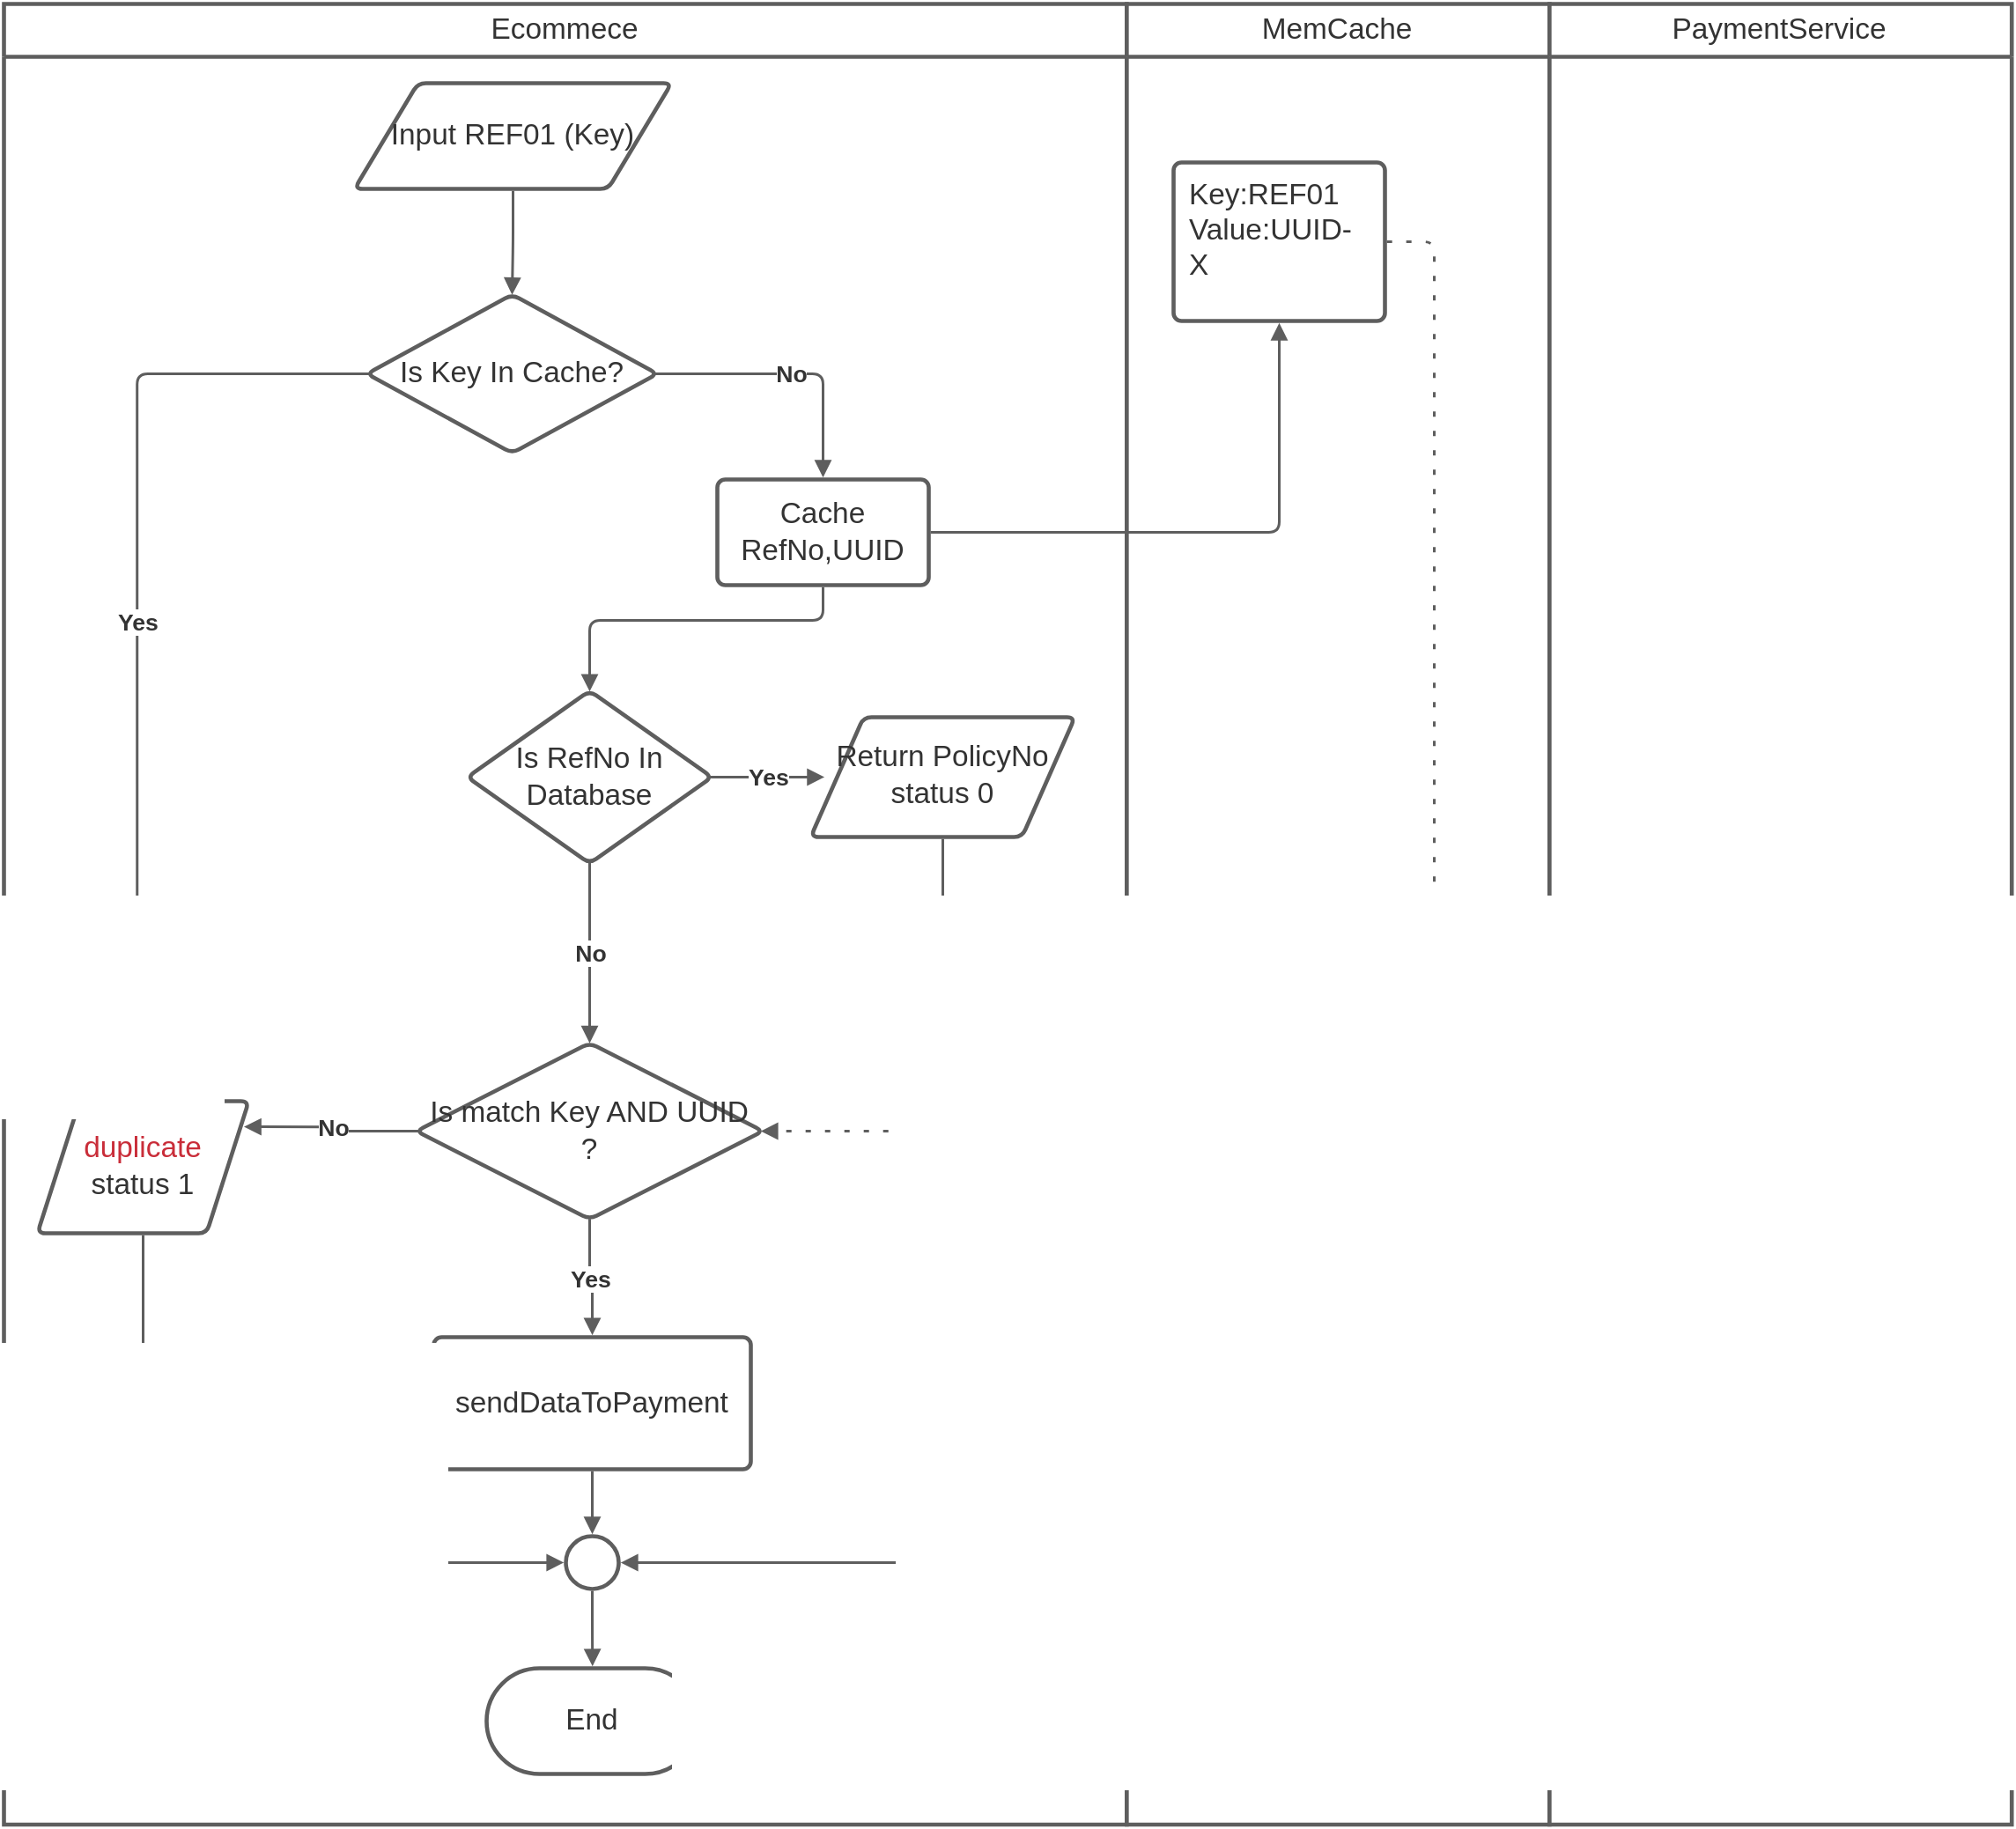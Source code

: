 <mxfile version="14.8.4" type="github">
  <diagram id="IJQTIVz0XBHhtz7GeEmy" name="Page-1">
    <mxGraphModel dx="1509" dy="2175" grid="1" gridSize="10" guides="1" tooltips="1" connect="1" arrows="1" fold="1" page="1" pageScale="1" pageWidth="827" pageHeight="1169" math="0" shadow="0">
      <root>
        <mxCell id="0" />
        <mxCell id="1" parent="0" />
        <mxCell id="G-4nyz9Tfzs4VZ82WxkJ-1" value="" style="fillColor=none;strokeColor=none;pointerEvents=0;fontStyle=0;html=1;whiteSpace=wrap;container=1;collapsible=0;childLayout=stackLayout;resizeParent=1;dropTarget=0;whiteSpace=wrap;fontSize=13;spacing=0;strokeOpacity=100;rounded=1;absoluteArcSize=1;arcSize=9;strokeWidth=2.3;" vertex="1" parent="1">
          <mxGeometry x="108" y="-640" width="1139.85" height="1033.75" as="geometry" />
        </mxCell>
        <mxCell id="G-4nyz9Tfzs4VZ82WxkJ-2" value="Ecommece" style="swimlane;html=1;whiteSpace=wrap;container=1;connectable=0;collapsible=0;fontStyle=0;startSize=30;dropTarget=0;rounded=0;whiteSpace=wrap;fontSize=13;spacing=0;strokeColor=#5e5e5e;strokeOpacity=100;strokeWidth=2.3;fontSize=16.7;fontColor=#333333;swimlaneFillColor=#ffffff;" vertex="1" parent="G-4nyz9Tfzs4VZ82WxkJ-1">
          <mxGeometry width="637.425" height="1033.75" as="geometry" />
        </mxCell>
        <mxCell id="G-4nyz9Tfzs4VZ82WxkJ-3" value="MemCache" style="swimlane;html=1;whiteSpace=wrap;container=1;connectable=0;collapsible=0;fontStyle=0;startSize=30;dropTarget=0;rounded=0;whiteSpace=wrap;fontSize=13;spacing=0;strokeColor=#5e5e5e;strokeOpacity=100;strokeWidth=2.3;fontSize=16.7;fontColor=#333333;swimlaneFillColor=#ffffff;" vertex="1" parent="G-4nyz9Tfzs4VZ82WxkJ-1">
          <mxGeometry x="637.425" width="240" height="1033.75" as="geometry" />
        </mxCell>
        <mxCell id="G-4nyz9Tfzs4VZ82WxkJ-4" value="PaymentService" style="swimlane;html=1;whiteSpace=wrap;container=1;connectable=0;collapsible=0;fontStyle=0;startSize=30;dropTarget=0;rounded=0;whiteSpace=wrap;fontSize=13;spacing=0;strokeColor=#5e5e5e;strokeOpacity=100;strokeWidth=2.3;fontSize=16.7;fontColor=#333333;swimlaneFillColor=#ffffff;" vertex="1" parent="G-4nyz9Tfzs4VZ82WxkJ-1">
          <mxGeometry x="877.425" width="262.425" height="1033.75" as="geometry" />
        </mxCell>
        <UserObject label=" Input REF01 (Key)" lucidchartObjectId="RfESLYu8Mq7B" id="G-4nyz9Tfzs4VZ82WxkJ-5">
          <mxCell style="html=1;overflow=block;blockSpacing=1;whiteSpace=wrap;shape=parallelogram;perimeter=parallelogramPerimeter;anchorPointDirection=0;whiteSpace=wrap;fontSize=16.7;fontColor=#333333;spacing=9;verticalAlign=middle;strokeColor=#5e5e5e;strokeOpacity=100;rounded=1;absoluteArcSize=1;arcSize=9;strokeWidth=2.3;" vertex="1" parent="1">
            <mxGeometry x="307" y="-595" width="180" height="60" as="geometry" />
          </mxCell>
        </UserObject>
        <UserObject label="" lucidchartObjectId="RfESrMxcXxwU" id="G-4nyz9Tfzs4VZ82WxkJ-6">
          <mxCell style="html=1;jettySize=18;whiteSpace=wrap;fontSize=13;strokeColor=#5E5E5E;strokeWidth=1.5;rounded=1;arcSize=12;edgeStyle=orthogonalEdgeStyle;startArrow=none;;endArrow=block;endFill=1;;exitX=0.5;exitY=1.019;exitPerimeter=0;entryX=0.5;entryY=0.002;entryPerimeter=0;" edge="1" parent="1" source="G-4nyz9Tfzs4VZ82WxkJ-5" target="G-4nyz9Tfzs4VZ82WxkJ-7">
            <mxGeometry width="100" height="100" relative="1" as="geometry">
              <Array as="points" />
            </mxGeometry>
          </mxCell>
        </UserObject>
        <UserObject label="Is Key In Cache?" lucidchartObjectId="RfESopePdf8R" id="G-4nyz9Tfzs4VZ82WxkJ-7">
          <mxCell style="html=1;overflow=block;blockSpacing=1;whiteSpace=wrap;rhombus;whiteSpace=wrap;fontSize=16.7;fontColor=#333333;spacing=3.8;strokeColor=#5e5e5e;strokeOpacity=100;rounded=1;absoluteArcSize=1;arcSize=9;strokeWidth=2.3;" vertex="1" parent="1">
            <mxGeometry x="314" y="-475" width="165" height="90" as="geometry" />
          </mxCell>
        </UserObject>
        <UserObject label="" lucidchartObjectId="RfESvp5Y9BBD" id="G-4nyz9Tfzs4VZ82WxkJ-8">
          <mxCell style="html=1;jettySize=18;whiteSpace=wrap;fontSize=13.3;fontColor=#333333;fontStyle=1;strokeColor=#5E5E5E;strokeWidth=1.5;rounded=1;arcSize=12;edgeStyle=orthogonalEdgeStyle;startArrow=none;;endArrow=block;endFill=1;;exitX=0.008;exitY=0.5;exitPerimeter=0;entryX=0.472;entryY=-0.015;entryPerimeter=0;" edge="1" parent="1" source="G-4nyz9Tfzs4VZ82WxkJ-7" target="G-4nyz9Tfzs4VZ82WxkJ-10">
            <mxGeometry width="100" height="100" relative="1" as="geometry">
              <Array as="points" />
            </mxGeometry>
          </mxCell>
        </UserObject>
        <mxCell id="G-4nyz9Tfzs4VZ82WxkJ-9" value="Yes" style="text;html=1;resizable=0;labelBackgroundColor=#ffffff;align=center;verticalAlign=middle;fontStyle=1;fontColor=#333333;;fontSize=13.3;" vertex="1" parent="G-4nyz9Tfzs4VZ82WxkJ-8">
          <mxGeometry relative="1" as="geometry" />
        </mxCell>
        <UserObject label="&lt;div style=&quot;display: flex; justify-content: center; text-align: center; align-items: baseline; font-size: 0; line-height: 1.25;margin-top: -2px;&quot;&gt;&lt;span&gt;&lt;span style=&quot;font-size:16.7px;color:#c92d39;&quot;&gt;duplicate&lt;/span&gt;&lt;span style=&quot;font-size:16.7px;color:#333333;&quot;&gt;&#xa;status 1&lt;/span&gt;&lt;/span&gt;&lt;/div&gt;" lucidchartObjectId="RfES6oHhgi.R" id="G-4nyz9Tfzs4VZ82WxkJ-10">
          <mxCell style="html=1;overflow=block;blockSpacing=1;whiteSpace=wrap;shape=parallelogram;perimeter=parallelogramPerimeter;anchorPointDirection=0;whiteSpace=wrap;fontSize=13;spacing=3.8;strokeColor=#5e5e5e;strokeOpacity=100;rounded=1;absoluteArcSize=1;arcSize=9;strokeWidth=2.3;" vertex="1" parent="1">
            <mxGeometry x="127" y="-17" width="120" height="75" as="geometry" />
          </mxCell>
        </UserObject>
        <UserObject label="" lucidchartObjectId="RfESB-tBJiT." id="G-4nyz9Tfzs4VZ82WxkJ-11">
          <mxCell style="html=1;jettySize=18;whiteSpace=wrap;fontSize=13.3;fontColor=#333333;fontStyle=1;strokeColor=#5E5E5E;strokeWidth=1.5;rounded=1;arcSize=12;edgeStyle=orthogonalEdgeStyle;startArrow=none;;endArrow=block;endFill=1;;exitX=0.992;exitY=0.5;exitPerimeter=0;entryX=0.5;entryY=-0.019;entryPerimeter=0;" edge="1" parent="1" source="G-4nyz9Tfzs4VZ82WxkJ-7" target="G-4nyz9Tfzs4VZ82WxkJ-13">
            <mxGeometry width="100" height="100" relative="1" as="geometry">
              <Array as="points" />
            </mxGeometry>
          </mxCell>
        </UserObject>
        <mxCell id="G-4nyz9Tfzs4VZ82WxkJ-12" value="No" style="text;html=1;resizable=0;labelBackgroundColor=#ffffff;align=center;verticalAlign=middle;fontStyle=1;fontColor=#333333;;fontSize=13.3;" vertex="1" parent="G-4nyz9Tfzs4VZ82WxkJ-11">
          <mxGeometry relative="1" as="geometry" />
        </mxCell>
        <UserObject label="Cache RefNo,UUID" lucidchartObjectId="RfESqzr8yPql" id="G-4nyz9Tfzs4VZ82WxkJ-13">
          <mxCell style="html=1;overflow=block;blockSpacing=1;whiteSpace=wrap;;whiteSpace=wrap;fontSize=16.7;fontColor=#333333;spacing=9;strokeColor=#5E5E5E;rounded=1;absoluteArcSize=1;arcSize=9;strokeWidth=2.3;" vertex="1" parent="1">
            <mxGeometry x="513" y="-370" width="120" height="60" as="geometry" />
          </mxCell>
        </UserObject>
        <UserObject label="Key:REF01&#xa;Value:UUID-X" lucidchartObjectId="RfESrkKaoY10" id="G-4nyz9Tfzs4VZ82WxkJ-14">
          <mxCell style="html=1;overflow=block;blockSpacing=1;whiteSpace=wrap;;whiteSpace=wrap;fontSize=16.7;fontColor=#333333;align=left;spacing=9;verticalAlign=top;strokeColor=#5e5e5e;strokeOpacity=100;rounded=1;absoluteArcSize=1;arcSize=9;strokeWidth=2.3;" vertex="1" parent="1">
            <mxGeometry x="772" y="-550" width="120" height="90" as="geometry" />
          </mxCell>
        </UserObject>
        <UserObject label="sendDataToPayment" lucidchartObjectId="RfES9Xd7AMhH" id="G-4nyz9Tfzs4VZ82WxkJ-15">
          <mxCell style="html=1;overflow=block;blockSpacing=1;whiteSpace=wrap;;whiteSpace=wrap;fontSize=16.7;fontColor=#333333;spacing=9;strokeColor=#5e5e5e;strokeOpacity=100;rounded=1;absoluteArcSize=1;arcSize=9;strokeWidth=2.3;" vertex="1" parent="1">
            <mxGeometry x="352" y="117" width="180" height="75" as="geometry" />
          </mxCell>
        </UserObject>
        <UserObject label="" lucidchartObjectId="RfESdF0UsaAf" id="G-4nyz9Tfzs4VZ82WxkJ-16">
          <mxCell style="html=1;jettySize=18;whiteSpace=wrap;fontSize=13;strokeColor=#5E5E5E;strokeWidth=1.5;rounded=1;arcSize=12;edgeStyle=orthogonalEdgeStyle;startArrow=none;;endArrow=block;endFill=1;;exitX=1.009;exitY=0.5;exitPerimeter=0;entryX=0.5;entryY=1.013;entryPerimeter=0;" edge="1" parent="1" source="G-4nyz9Tfzs4VZ82WxkJ-13" target="G-4nyz9Tfzs4VZ82WxkJ-14">
            <mxGeometry width="100" height="100" relative="1" as="geometry">
              <Array as="points" />
            </mxGeometry>
          </mxCell>
        </UserObject>
        <UserObject label="" lucidchartObjectId="RfESupoxdjBH" id="G-4nyz9Tfzs4VZ82WxkJ-17">
          <mxCell style="html=1;jettySize=18;whiteSpace=wrap;fontSize=13;strokeColor=#5E5E5E;strokeWidth=1.5;rounded=1;arcSize=12;edgeStyle=orthogonalEdgeStyle;startArrow=none;;endArrow=block;endFill=1;;exitX=0.5;exitY=1.019;exitPerimeter=0;entryX=0.5;entryY=0.004;entryPerimeter=0;" edge="1" parent="1" source="G-4nyz9Tfzs4VZ82WxkJ-13" target="G-4nyz9Tfzs4VZ82WxkJ-18">
            <mxGeometry width="100" height="100" relative="1" as="geometry">
              <Array as="points">
                <mxPoint x="573" y="-290" />
                <mxPoint x="441" y="-290" />
              </Array>
            </mxGeometry>
          </mxCell>
        </UserObject>
        <UserObject label="Is RefNo In Database" lucidchartObjectId="RfESoaNUnF.c" id="G-4nyz9Tfzs4VZ82WxkJ-18">
          <mxCell style="html=1;overflow=block;blockSpacing=1;whiteSpace=wrap;rhombus;whiteSpace=wrap;fontSize=16.7;fontColor=#333333;spacing=3.8;strokeColor=#5E5E5E;rounded=1;absoluteArcSize=1;arcSize=9;strokeWidth=2.3;" vertex="1" parent="1">
            <mxGeometry x="371" y="-250" width="139" height="98" as="geometry" />
          </mxCell>
        </UserObject>
        <UserObject label="" lucidchartObjectId="RfESz2cmBlqu" id="G-4nyz9Tfzs4VZ82WxkJ-19">
          <mxCell style="html=1;jettySize=18;whiteSpace=wrap;fontSize=13.3;fontColor=#333333;fontStyle=1;strokeColor=#5E5E5E;strokeWidth=1.5;rounded=1;arcSize=12;edgeStyle=orthogonalEdgeStyle;startArrow=none;;endArrow=block;endFill=1;;exitX=0.5;exitY=0.996;exitPerimeter=0;entryX=0.5;entryY=0.001;entryPerimeter=0;" edge="1" parent="1" source="G-4nyz9Tfzs4VZ82WxkJ-18" target="G-4nyz9Tfzs4VZ82WxkJ-22">
            <mxGeometry width="100" height="100" relative="1" as="geometry">
              <Array as="points" />
            </mxGeometry>
          </mxCell>
        </UserObject>
        <mxCell id="G-4nyz9Tfzs4VZ82WxkJ-20" value="No" style="text;html=1;resizable=0;labelBackgroundColor=#ffffff;align=center;verticalAlign=middle;fontStyle=1;fontColor=#333333;;fontSize=13.3;" vertex="1" parent="G-4nyz9Tfzs4VZ82WxkJ-19">
          <mxGeometry relative="1" as="geometry" />
        </mxCell>
        <UserObject label="&lt;div style=&quot;display: flex; justify-content: center; text-align: center; align-items: baseline; font-size: 0; line-height: 1.25;margin-top: -2px;&quot;&gt;&lt;span&gt;&lt;span style=&quot;font-size:16.7px;color:#333333;&quot;&gt;Return PolicyNo&lt;/span&gt;&lt;span style=&quot;font-size:16.7px;color:#333333;&quot;&gt;&#xa;status 0&lt;/span&gt;&lt;/span&gt;&lt;/div&gt;" lucidchartObjectId="RfESt6Qn3YWl" id="G-4nyz9Tfzs4VZ82WxkJ-21">
          <mxCell style="html=1;overflow=block;blockSpacing=1;whiteSpace=wrap;shape=parallelogram;perimeter=parallelogramPerimeter;anchorPointDirection=0;whiteSpace=wrap;fontSize=13;spacing=3.8;strokeColor=#5e5e5e;strokeOpacity=100;rounded=1;absoluteArcSize=1;arcSize=9;strokeWidth=2.3;" vertex="1" parent="1">
            <mxGeometry x="566" y="-235" width="150" height="68" as="geometry" />
          </mxCell>
        </UserObject>
        <UserObject label="Is match Key AND UUID ?" lucidchartObjectId="RfESuUPfaVHV" id="G-4nyz9Tfzs4VZ82WxkJ-22">
          <mxCell style="html=1;overflow=block;blockSpacing=1;whiteSpace=wrap;rhombus;whiteSpace=wrap;fontSize=16.7;fontColor=#333333;spacing=3.8;strokeColor=#5e5e5e;strokeOpacity=100;rounded=1;absoluteArcSize=1;arcSize=9;strokeWidth=2.3;" vertex="1" parent="1">
            <mxGeometry x="342" y="-50" width="197" height="100" as="geometry" />
          </mxCell>
        </UserObject>
        <UserObject label="" lucidchartObjectId="RfESYu4D74_u" id="G-4nyz9Tfzs4VZ82WxkJ-23">
          <mxCell style="html=1;jettySize=18;whiteSpace=wrap;fontSize=13.3;fontColor=#333333;fontStyle=1;strokeColor=#5E5E5E;strokeWidth=1.5;rounded=1;arcSize=12;edgeStyle=orthogonalEdgeStyle;startArrow=none;;endArrow=block;endFill=1;;exitX=0.5;exitY=0.999;exitPerimeter=0;entryX=0.5;entryY=-0.015;entryPerimeter=0;" edge="1" parent="1" source="G-4nyz9Tfzs4VZ82WxkJ-22" target="G-4nyz9Tfzs4VZ82WxkJ-15">
            <mxGeometry width="100" height="100" relative="1" as="geometry">
              <Array as="points" />
            </mxGeometry>
          </mxCell>
        </UserObject>
        <mxCell id="G-4nyz9Tfzs4VZ82WxkJ-24" value="Yes" style="text;html=1;resizable=0;labelBackgroundColor=#ffffff;align=center;verticalAlign=middle;fontStyle=1;fontColor=#333333;;fontSize=13.3;" vertex="1" parent="G-4nyz9Tfzs4VZ82WxkJ-23">
          <mxGeometry relative="1" as="geometry" />
        </mxCell>
        <UserObject label="" lucidchartObjectId="RfESR48NSQiQ" id="G-4nyz9Tfzs4VZ82WxkJ-25">
          <mxCell style="html=1;jettySize=18;whiteSpace=wrap;fontSize=13.3;fontColor=#333333;fontStyle=1;strokeColor=#5E5E5E;strokeWidth=1.5;rounded=1;arcSize=12;edgeStyle=orthogonalEdgeStyle;startArrow=none;;endArrow=block;endFill=1;;exitX=0.007;exitY=0.5;exitPerimeter=0;entryX=0.977;entryY=0.194;entryPerimeter=0;" edge="1" parent="1" source="G-4nyz9Tfzs4VZ82WxkJ-22" target="G-4nyz9Tfzs4VZ82WxkJ-10">
            <mxGeometry width="100" height="100" relative="1" as="geometry">
              <Array as="points" />
            </mxGeometry>
          </mxCell>
        </UserObject>
        <mxCell id="G-4nyz9Tfzs4VZ82WxkJ-26" value="No" style="text;html=1;resizable=0;labelBackgroundColor=#ffffff;align=center;verticalAlign=middle;fontStyle=1;fontColor=#333333;;fontSize=13.3;" vertex="1" parent="G-4nyz9Tfzs4VZ82WxkJ-25">
          <mxGeometry relative="1" as="geometry" />
        </mxCell>
        <UserObject label="End" lucidchartObjectId="RfESb1EIOMEJ" id="G-4nyz9Tfzs4VZ82WxkJ-27">
          <mxCell style="html=1;overflow=block;blockSpacing=1;whiteSpace=wrap;rounded=1;arcSize=50;whiteSpace=wrap;fontSize=16.7;fontColor=#333333;spacing=3.8;strokeColor=#5e5e5e;strokeOpacity=100;strokeWidth=2.3;" vertex="1" parent="1">
            <mxGeometry x="382" y="305" width="120" height="60" as="geometry" />
          </mxCell>
        </UserObject>
        <UserObject label="" lucidchartObjectId="RfESn2O6iiea" id="G-4nyz9Tfzs4VZ82WxkJ-28">
          <mxCell style="html=1;overflow=block;blockSpacing=1;whiteSpace=wrap;ellipse;whiteSpace=wrap;fontSize=13;spacing=3.8;strokeColor=#5e5e5e;strokeOpacity=100;rounded=1;absoluteArcSize=1;arcSize=9;strokeWidth=2.3;" vertex="1" parent="1">
            <mxGeometry x="427" y="230" width="30" height="30" as="geometry" />
          </mxCell>
        </UserObject>
        <UserObject label="" lucidchartObjectId="RfESN7qUMssd" id="G-4nyz9Tfzs4VZ82WxkJ-29">
          <mxCell style="html=1;jettySize=18;whiteSpace=wrap;fontSize=13.3;fontColor=#333333;fontStyle=1;strokeColor=#5E5E5E;strokeWidth=1.5;rounded=1;arcSize=12;edgeStyle=orthogonalEdgeStyle;startArrow=none;;endArrow=block;endFill=1;;exitX=0.992;exitY=0.5;exitPerimeter=0;entryX=0.052;entryY=0.5;entryPerimeter=0;" edge="1" parent="1" source="G-4nyz9Tfzs4VZ82WxkJ-18" target="G-4nyz9Tfzs4VZ82WxkJ-21">
            <mxGeometry width="100" height="100" relative="1" as="geometry">
              <Array as="points" />
            </mxGeometry>
          </mxCell>
        </UserObject>
        <mxCell id="G-4nyz9Tfzs4VZ82WxkJ-30" value="Yes" style="text;html=1;resizable=0;labelBackgroundColor=#ffffff;align=center;verticalAlign=middle;fontStyle=1;fontColor=#333333;;fontSize=13.3;" vertex="1" parent="G-4nyz9Tfzs4VZ82WxkJ-29">
          <mxGeometry relative="1" as="geometry" />
        </mxCell>
        <UserObject label="" lucidchartObjectId="RfESdK9x-U1." id="G-4nyz9Tfzs4VZ82WxkJ-31">
          <mxCell style="html=1;jettySize=18;whiteSpace=wrap;fontSize=13;strokeColor=#5E5E5E;strokeWidth=1.5;rounded=1;arcSize=12;edgeStyle=orthogonalEdgeStyle;startArrow=none;;endArrow=block;endFill=1;;exitX=0.5;exitY=1.017;exitPerimeter=0;entryX=1.038;entryY=0.5;entryPerimeter=0;" edge="1" parent="1" source="G-4nyz9Tfzs4VZ82WxkJ-21" target="G-4nyz9Tfzs4VZ82WxkJ-28">
            <mxGeometry width="100" height="100" relative="1" as="geometry">
              <Array as="points">
                <mxPoint x="641" y="245" />
              </Array>
            </mxGeometry>
          </mxCell>
        </UserObject>
        <UserObject label="" lucidchartObjectId="RfESwgDEE3HP" id="G-4nyz9Tfzs4VZ82WxkJ-32">
          <mxCell style="html=1;jettySize=18;whiteSpace=wrap;fontSize=13;strokeColor=#5E5E5E;strokeWidth=1.5;rounded=1;arcSize=12;edgeStyle=orthogonalEdgeStyle;startArrow=none;;endArrow=block;endFill=1;;exitX=0.5;exitY=1.015;exitPerimeter=0;entryX=-0.038;entryY=0.5;entryPerimeter=0;" edge="1" parent="1" source="G-4nyz9Tfzs4VZ82WxkJ-10" target="G-4nyz9Tfzs4VZ82WxkJ-28">
            <mxGeometry width="100" height="100" relative="1" as="geometry">
              <Array as="points">
                <mxPoint x="187" y="245" />
              </Array>
            </mxGeometry>
          </mxCell>
        </UserObject>
        <UserObject label="" lucidchartObjectId="RfESlABROHe5" id="G-4nyz9Tfzs4VZ82WxkJ-33">
          <mxCell style="html=1;jettySize=18;whiteSpace=wrap;fontSize=13;strokeColor=#5E5E5E;strokeWidth=1.5;rounded=1;arcSize=12;edgeStyle=orthogonalEdgeStyle;startArrow=none;;endArrow=block;endFill=1;;exitX=0.5;exitY=1.015;exitPerimeter=0;entryX=0.5;entryY=-0.038;entryPerimeter=0;" edge="1" parent="1" source="G-4nyz9Tfzs4VZ82WxkJ-15" target="G-4nyz9Tfzs4VZ82WxkJ-28">
            <mxGeometry width="100" height="100" relative="1" as="geometry">
              <Array as="points" />
            </mxGeometry>
          </mxCell>
        </UserObject>
        <UserObject label="" lucidchartObjectId="RfESs~JhSnjZ" id="G-4nyz9Tfzs4VZ82WxkJ-34">
          <mxCell style="html=1;jettySize=18;whiteSpace=wrap;fontSize=13;strokeColor=#5E5E5E;strokeWidth=1.5;rounded=1;arcSize=12;edgeStyle=orthogonalEdgeStyle;startArrow=none;;endArrow=block;endFill=1;;exitX=0.5;exitY=1.038;exitPerimeter=0;entryX=0.501;entryY=-0.019;entryPerimeter=0;" edge="1" parent="1" source="G-4nyz9Tfzs4VZ82WxkJ-28" target="G-4nyz9Tfzs4VZ82WxkJ-27">
            <mxGeometry width="100" height="100" relative="1" as="geometry">
              <Array as="points" />
            </mxGeometry>
          </mxCell>
        </UserObject>
        <UserObject label="" lucidchartObjectId="RfESZgxQdzNJ" id="G-4nyz9Tfzs4VZ82WxkJ-35">
          <mxCell style="html=1;jettySize=18;whiteSpace=wrap;fontSize=13;strokeColor=#5E5E5E;dashed=1;fixDash=1;dashPattern=3 8;strokeWidth=1.5;rounded=1;arcSize=12;edgeStyle=orthogonalEdgeStyle;startArrow=none;;endArrow=block;endFill=1;;exitX=1.009;exitY=0.5;exitPerimeter=0;entryX=0.993;entryY=0.5;entryPerimeter=0;" edge="1" parent="1" source="G-4nyz9Tfzs4VZ82WxkJ-14" target="G-4nyz9Tfzs4VZ82WxkJ-22">
            <mxGeometry width="100" height="100" relative="1" as="geometry">
              <Array as="points">
                <mxPoint x="920" y="-505" />
                <mxPoint x="920" y="-2" />
                <mxPoint x="730" y="-2" />
                <mxPoint x="730" />
              </Array>
            </mxGeometry>
          </mxCell>
        </UserObject>
      </root>
    </mxGraphModel>
  </diagram>
</mxfile>

